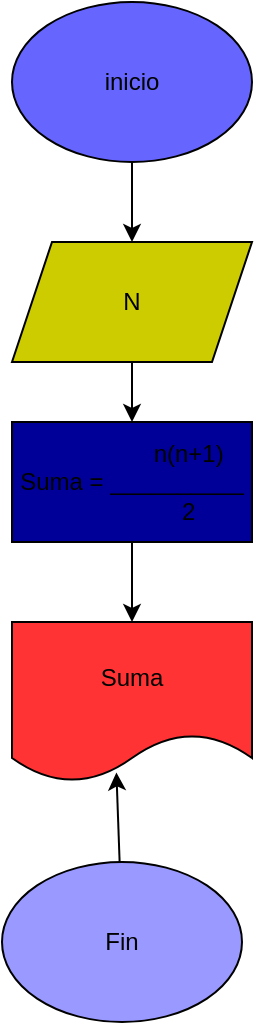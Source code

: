 <mxfile>
    <diagram id="2on5Q4xvLCVFiqUpmr9l" name="Page-1">
        <mxGraphModel dx="986" dy="576" grid="1" gridSize="10" guides="1" tooltips="1" connect="1" arrows="1" fold="1" page="1" pageScale="1" pageWidth="850" pageHeight="1100" math="0" shadow="0">
            <root>
                <mxCell id="0"/>
                <mxCell id="1" parent="0"/>
                <mxCell id="4" value="" style="edgeStyle=none;html=1;" edge="1" parent="1" source="2" target="3">
                    <mxGeometry relative="1" as="geometry"/>
                </mxCell>
                <mxCell id="2" value="inicio" style="ellipse;whiteSpace=wrap;html=1;fillColor=#6666FF;" vertex="1" parent="1">
                    <mxGeometry x="365" y="30" width="120" height="80" as="geometry"/>
                </mxCell>
                <mxCell id="6" value="" style="edgeStyle=none;html=1;" edge="1" parent="1" source="3" target="5">
                    <mxGeometry relative="1" as="geometry"/>
                </mxCell>
                <mxCell id="3" value="N" style="shape=parallelogram;perimeter=parallelogramPerimeter;whiteSpace=wrap;html=1;fixedSize=1;fillColor=#CCCC00;" vertex="1" parent="1">
                    <mxGeometry x="365" y="150" width="120" height="60" as="geometry"/>
                </mxCell>
                <mxCell id="8" value="" style="edgeStyle=none;html=1;" edge="1" parent="1" source="5" target="7">
                    <mxGeometry relative="1" as="geometry"/>
                </mxCell>
                <mxCell id="5" value="&amp;nbsp; &amp;nbsp; &amp;nbsp; &amp;nbsp; &amp;nbsp; &amp;nbsp; &amp;nbsp; &amp;nbsp; &amp;nbsp;n(n+1)&lt;br&gt;Suma = __________&lt;br&gt;&amp;nbsp; &amp;nbsp; &amp;nbsp; &amp;nbsp; &amp;nbsp; &amp;nbsp; &amp;nbsp; &amp;nbsp; &amp;nbsp;2" style="whiteSpace=wrap;html=1;fillColor=#000099;" vertex="1" parent="1">
                    <mxGeometry x="365" y="240" width="120" height="60" as="geometry"/>
                </mxCell>
                <mxCell id="7" value="Suma" style="shape=document;whiteSpace=wrap;html=1;boundedLbl=1;fillColor=#FF3333;" vertex="1" parent="1">
                    <mxGeometry x="365" y="340" width="120" height="80" as="geometry"/>
                </mxCell>
                <mxCell id="13" style="edgeStyle=none;html=1;entryX=0.435;entryY=0.94;entryDx=0;entryDy=0;entryPerimeter=0;" edge="1" parent="1" source="11" target="7">
                    <mxGeometry relative="1" as="geometry"/>
                </mxCell>
                <mxCell id="11" value="Fin" style="ellipse;whiteSpace=wrap;html=1;fillColor=#9999FF;" vertex="1" parent="1">
                    <mxGeometry x="360" y="460" width="120" height="80" as="geometry"/>
                </mxCell>
            </root>
        </mxGraphModel>
    </diagram>
</mxfile>